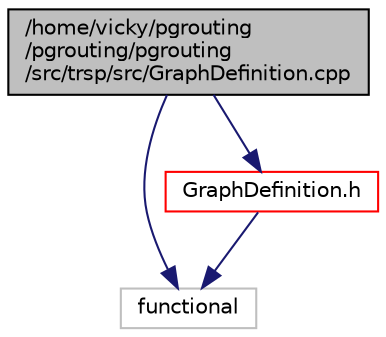 digraph "/home/vicky/pgrouting/pgrouting/pgrouting/src/trsp/src/GraphDefinition.cpp"
{
  edge [fontname="Helvetica",fontsize="10",labelfontname="Helvetica",labelfontsize="10"];
  node [fontname="Helvetica",fontsize="10",shape=record];
  Node0 [label="/home/vicky/pgrouting\l/pgrouting/pgrouting\l/src/trsp/src/GraphDefinition.cpp",height=0.2,width=0.4,color="black", fillcolor="grey75", style="filled", fontcolor="black"];
  Node0 -> Node1 [color="midnightblue",fontsize="10",style="solid",fontname="Helvetica"];
  Node1 [label="functional",height=0.2,width=0.4,color="grey75", fillcolor="white", style="filled"];
  Node0 -> Node2 [color="midnightblue",fontsize="10",style="solid",fontname="Helvetica"];
  Node2 [label="GraphDefinition.h",height=0.2,width=0.4,color="red", fillcolor="white", style="filled",URL="$GraphDefinition_8h.html"];
  Node2 -> Node1 [color="midnightblue",fontsize="10",style="solid",fontname="Helvetica"];
}
